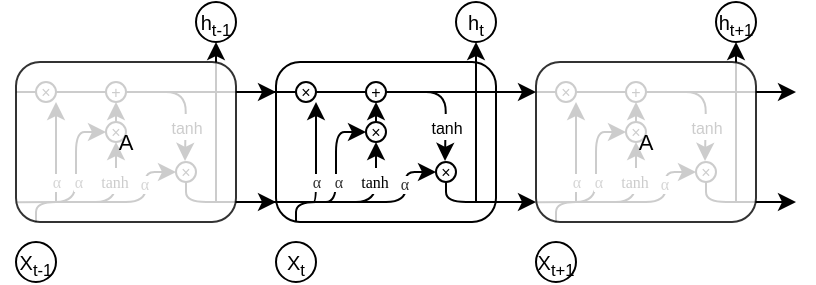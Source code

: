 <mxfile version="24.4.13" type="github">
  <diagram name="第 1 页" id="kUjQFi2gFqRMFwFWCwo2">
    <mxGraphModel dx="659" dy="349" grid="1" gridSize="10" guides="1" tooltips="1" connect="1" arrows="1" fold="1" page="1" pageScale="1" pageWidth="827" pageHeight="1169" math="0" shadow="0">
      <root>
        <mxCell id="0" />
        <mxCell id="1" parent="0" />
        <mxCell id="A7NagGQwC6V7m_j_qcYH-46" value="" style="rounded=1;whiteSpace=wrap;html=1;fillColor=none;" vertex="1" parent="1">
          <mxGeometry x="320" y="270" width="110" height="80" as="geometry" />
        </mxCell>
        <mxCell id="A7NagGQwC6V7m_j_qcYH-22" value="" style="endArrow=classic;html=1;rounded=1;curved=0;fontSize=8;fontFamily=Times New Roman;" edge="1" parent="1">
          <mxGeometry width="50" height="50" relative="1" as="geometry">
            <mxPoint x="340" y="340" as="sourcePoint" />
            <mxPoint x="340" y="290" as="targetPoint" />
            <Array as="points">
              <mxPoint x="310" y="340" />
              <mxPoint x="335" y="340" />
              <mxPoint x="340" y="340" />
            </Array>
          </mxGeometry>
        </mxCell>
        <mxCell id="A7NagGQwC6V7m_j_qcYH-26" value="&lt;span style=&quot;color: rgb(51, 51, 51); font-size: 8px; text-align: start; text-wrap: wrap;&quot;&gt;α&lt;/span&gt;" style="edgeLabel;html=1;align=center;verticalAlign=middle;resizable=0;points=[];fontSize=8;fontFamily=Times New Roman;" vertex="1" connectable="0" parent="A7NagGQwC6V7m_j_qcYH-22">
          <mxGeometry x="0.239" y="1" relative="1" as="geometry">
            <mxPoint x="1" y="-2" as="offset" />
          </mxGeometry>
        </mxCell>
        <mxCell id="A7NagGQwC6V7m_j_qcYH-23" value="" style="endArrow=classic;html=1;rounded=1;curved=0;fontSize=8;fontFamily=Times New Roman;entryX=0;entryY=0.5;entryDx=0;entryDy=0;" edge="1" parent="1" target="A7NagGQwC6V7m_j_qcYH-32">
          <mxGeometry width="50" height="50" relative="1" as="geometry">
            <mxPoint x="340" y="340" as="sourcePoint" />
            <mxPoint x="370" y="310" as="targetPoint" />
            <Array as="points">
              <mxPoint x="350" y="340" />
              <mxPoint x="350" y="305" />
            </Array>
          </mxGeometry>
        </mxCell>
        <mxCell id="A7NagGQwC6V7m_j_qcYH-28" value="&lt;span style=&quot;color: rgb(51, 51, 51); font-size: 8px; text-align: start; text-wrap: wrap;&quot;&gt;α&lt;/span&gt;" style="edgeLabel;html=1;align=center;verticalAlign=middle;resizable=0;points=[];fontSize=8;fontFamily=Times New Roman;" vertex="1" connectable="0" parent="A7NagGQwC6V7m_j_qcYH-23">
          <mxGeometry x="-0.037" y="-1" relative="1" as="geometry">
            <mxPoint y="9" as="offset" />
          </mxGeometry>
        </mxCell>
        <mxCell id="A7NagGQwC6V7m_j_qcYH-24" value="" style="endArrow=classic;html=1;rounded=1;curved=0;fontSize=8;fontFamily=Times New Roman;" edge="1" parent="1" source="A7NagGQwC6V7m_j_qcYH-32">
          <mxGeometry width="50" height="50" relative="1" as="geometry">
            <mxPoint x="350" y="340" as="sourcePoint" />
            <mxPoint x="370" y="290" as="targetPoint" />
            <Array as="points" />
          </mxGeometry>
        </mxCell>
        <mxCell id="A7NagGQwC6V7m_j_qcYH-25" value="" style="endArrow=classic;html=1;rounded=1;curved=0;fontSize=8;fontFamily=Times New Roman;entryX=0;entryY=0.5;entryDx=0;entryDy=0;" edge="1" parent="1" target="A7NagGQwC6V7m_j_qcYH-38">
          <mxGeometry width="50" height="50" relative="1" as="geometry">
            <mxPoint x="330" y="350" as="sourcePoint" />
            <mxPoint x="405" y="320" as="targetPoint" />
            <Array as="points">
              <mxPoint x="330" y="340" />
              <mxPoint x="385" y="340" />
              <mxPoint x="385" y="325" />
            </Array>
          </mxGeometry>
        </mxCell>
        <mxCell id="A7NagGQwC6V7m_j_qcYH-30" value="&lt;span style=&quot;color: rgb(51, 51, 51); font-size: 8px; text-align: start; text-wrap: wrap;&quot;&gt;α&lt;/span&gt;" style="edgeLabel;html=1;align=center;verticalAlign=middle;resizable=0;points=[];fontSize=8;fontFamily=Times New Roman;" vertex="1" connectable="0" parent="A7NagGQwC6V7m_j_qcYH-25">
          <mxGeometry x="0.343" y="1" relative="1" as="geometry">
            <mxPoint y="-8" as="offset" />
          </mxGeometry>
        </mxCell>
        <mxCell id="A7NagGQwC6V7m_j_qcYH-32" value="×" style="ellipse;whiteSpace=wrap;html=1;aspect=fixed;fontSize=8;" vertex="1" parent="1">
          <mxGeometry x="365" y="300" width="10" height="10" as="geometry" />
        </mxCell>
        <mxCell id="A7NagGQwC6V7m_j_qcYH-33" value="" style="endArrow=classic;html=1;rounded=1;curved=0;fontSize=8;fontFamily=Times New Roman;" edge="1" parent="1" target="A7NagGQwC6V7m_j_qcYH-32">
          <mxGeometry width="50" height="50" relative="1" as="geometry">
            <mxPoint x="350" y="340" as="sourcePoint" />
            <mxPoint x="370" y="290" as="targetPoint" />
            <Array as="points">
              <mxPoint x="370" y="340" />
            </Array>
          </mxGeometry>
        </mxCell>
        <mxCell id="A7NagGQwC6V7m_j_qcYH-37" value="&lt;span style=&quot;font-family: &amp;quot;Times New Roman&amp;quot;; font-size: 8px;&quot;&gt;tanh&lt;/span&gt;" style="edgeLabel;html=1;align=center;verticalAlign=middle;resizable=0;points=[];" vertex="1" connectable="0" parent="A7NagGQwC6V7m_j_qcYH-33">
          <mxGeometry x="0.254" y="1" relative="1" as="geometry">
            <mxPoint as="offset" />
          </mxGeometry>
        </mxCell>
        <mxCell id="A7NagGQwC6V7m_j_qcYH-38" value="×" style="ellipse;whiteSpace=wrap;html=1;aspect=fixed;fontSize=8;" vertex="1" parent="1">
          <mxGeometry x="400" y="320" width="10" height="10" as="geometry" />
        </mxCell>
        <mxCell id="A7NagGQwC6V7m_j_qcYH-39" value="" style="endArrow=classic;html=1;rounded=1;entryX=0.451;entryY=-0.053;entryDx=0;entryDy=0;entryPerimeter=0;curved=0;" edge="1" parent="1" source="A7NagGQwC6V7m_j_qcYH-47" target="A7NagGQwC6V7m_j_qcYH-38">
          <mxGeometry width="50" height="50" relative="1" as="geometry">
            <mxPoint x="320" y="290" as="sourcePoint" />
            <mxPoint x="450" y="285" as="targetPoint" />
            <Array as="points">
              <mxPoint x="405" y="285" />
            </Array>
          </mxGeometry>
        </mxCell>
        <mxCell id="A7NagGQwC6V7m_j_qcYH-51" value="&lt;span style=&quot;font-size: 8px;&quot;&gt;tanh&lt;/span&gt;" style="edgeLabel;html=1;align=center;verticalAlign=middle;resizable=0;points=[];" vertex="1" connectable="0" parent="A7NagGQwC6V7m_j_qcYH-39">
          <mxGeometry x="0.639" relative="1" as="geometry">
            <mxPoint as="offset" />
          </mxGeometry>
        </mxCell>
        <mxCell id="A7NagGQwC6V7m_j_qcYH-40" value="" style="endArrow=classic;html=1;rounded=0;exitX=1;exitY=0.5;exitDx=0;exitDy=0;" edge="1" parent="1" source="A7NagGQwC6V7m_j_qcYH-49">
          <mxGeometry width="50" height="50" relative="1" as="geometry">
            <mxPoint x="400" y="280.79" as="sourcePoint" />
            <mxPoint x="450" y="285" as="targetPoint" />
          </mxGeometry>
        </mxCell>
        <mxCell id="A7NagGQwC6V7m_j_qcYH-44" value="" style="endArrow=classic;html=1;rounded=1;exitX=0.5;exitY=1;exitDx=0;exitDy=0;curved=0;" edge="1" parent="1" source="A7NagGQwC6V7m_j_qcYH-38">
          <mxGeometry width="50" height="50" relative="1" as="geometry">
            <mxPoint x="260" y="320" as="sourcePoint" />
            <mxPoint x="450" y="340" as="targetPoint" />
            <Array as="points">
              <mxPoint x="405" y="340" />
            </Array>
          </mxGeometry>
        </mxCell>
        <mxCell id="A7NagGQwC6V7m_j_qcYH-45" value="" style="endArrow=classic;html=1;rounded=0;" edge="1" parent="1">
          <mxGeometry width="50" height="50" relative="1" as="geometry">
            <mxPoint x="420" y="340" as="sourcePoint" />
            <mxPoint x="420" y="260" as="targetPoint" />
          </mxGeometry>
        </mxCell>
        <mxCell id="A7NagGQwC6V7m_j_qcYH-47" value="×" style="ellipse;whiteSpace=wrap;html=1;aspect=fixed;fontSize=8;" vertex="1" parent="1">
          <mxGeometry x="330" y="280" width="10" height="10" as="geometry" />
        </mxCell>
        <mxCell id="A7NagGQwC6V7m_j_qcYH-49" value="+" style="ellipse;whiteSpace=wrap;html=1;aspect=fixed;fontSize=8;" vertex="1" parent="1">
          <mxGeometry x="365" y="280" width="10" height="10" as="geometry" />
        </mxCell>
        <mxCell id="A7NagGQwC6V7m_j_qcYH-50" value="" style="endArrow=none;html=1;rounded=0;exitX=0;exitY=0.5;exitDx=0;exitDy=0;" edge="1" parent="1" source="A7NagGQwC6V7m_j_qcYH-47">
          <mxGeometry width="50" height="50" relative="1" as="geometry">
            <mxPoint x="340" y="290" as="sourcePoint" />
            <mxPoint x="310" y="285" as="targetPoint" />
          </mxGeometry>
        </mxCell>
        <mxCell id="A7NagGQwC6V7m_j_qcYH-52" value="&lt;font style=&quot;font-size: 10px;&quot;&gt;X&lt;sub&gt;t&lt;/sub&gt;&lt;/font&gt;" style="ellipse;whiteSpace=wrap;html=1;aspect=fixed;" vertex="1" parent="1">
          <mxGeometry x="320" y="360" width="20" height="20" as="geometry" />
        </mxCell>
        <mxCell id="A7NagGQwC6V7m_j_qcYH-53" value="&lt;font style=&quot;font-size: 10px;&quot;&gt;h&lt;sub&gt;t&lt;/sub&gt;&lt;/font&gt;" style="ellipse;whiteSpace=wrap;html=1;aspect=fixed;" vertex="1" parent="1">
          <mxGeometry x="410" y="240" width="20" height="20" as="geometry" />
        </mxCell>
        <mxCell id="A7NagGQwC6V7m_j_qcYH-100" value="" style="endArrow=classic;html=1;rounded=1;curved=0;fontSize=8;fontFamily=Times New Roman;" edge="1" parent="1">
          <mxGeometry width="50" height="50" relative="1" as="geometry">
            <mxPoint x="210" y="340" as="sourcePoint" />
            <mxPoint x="210" y="290" as="targetPoint" />
            <Array as="points" />
          </mxGeometry>
        </mxCell>
        <mxCell id="A7NagGQwC6V7m_j_qcYH-101" value="&lt;span style=&quot;color: rgb(51, 51, 51); font-size: 8px; text-align: start; text-wrap: wrap;&quot;&gt;α&lt;/span&gt;" style="edgeLabel;html=1;align=center;verticalAlign=middle;resizable=0;points=[];fontSize=8;fontFamily=Times New Roman;" vertex="1" connectable="0" parent="A7NagGQwC6V7m_j_qcYH-100">
          <mxGeometry x="0.239" y="1" relative="1" as="geometry">
            <mxPoint x="1" y="21" as="offset" />
          </mxGeometry>
        </mxCell>
        <mxCell id="A7NagGQwC6V7m_j_qcYH-102" value="" style="endArrow=classic;html=1;rounded=1;curved=0;fontSize=8;fontFamily=Times New Roman;entryX=0;entryY=0.5;entryDx=0;entryDy=0;exitX=0.004;exitY=0.876;exitDx=0;exitDy=0;exitPerimeter=0;" edge="1" parent="1" target="A7NagGQwC6V7m_j_qcYH-107" source="A7NagGQwC6V7m_j_qcYH-99">
          <mxGeometry width="50" height="50" relative="1" as="geometry">
            <mxPoint x="210" y="340" as="sourcePoint" />
            <mxPoint x="240" y="310" as="targetPoint" />
            <Array as="points">
              <mxPoint x="220" y="340" />
              <mxPoint x="220" y="305" />
            </Array>
          </mxGeometry>
        </mxCell>
        <mxCell id="A7NagGQwC6V7m_j_qcYH-103" value="&lt;span style=&quot;color: rgb(51, 51, 51); font-size: 8px; text-align: start; text-wrap: wrap;&quot;&gt;α&lt;/span&gt;" style="edgeLabel;html=1;align=center;verticalAlign=middle;resizable=0;points=[];fontSize=8;fontFamily=Times New Roman;" vertex="1" connectable="0" parent="A7NagGQwC6V7m_j_qcYH-102">
          <mxGeometry x="-0.037" y="-1" relative="1" as="geometry">
            <mxPoint y="-1" as="offset" />
          </mxGeometry>
        </mxCell>
        <mxCell id="A7NagGQwC6V7m_j_qcYH-104" value="" style="endArrow=classic;html=1;rounded=1;curved=0;fontSize=8;fontFamily=Times New Roman;" edge="1" parent="1" source="A7NagGQwC6V7m_j_qcYH-107">
          <mxGeometry width="50" height="50" relative="1" as="geometry">
            <mxPoint x="220" y="340" as="sourcePoint" />
            <mxPoint x="240" y="290" as="targetPoint" />
            <Array as="points" />
          </mxGeometry>
        </mxCell>
        <mxCell id="A7NagGQwC6V7m_j_qcYH-105" value="" style="endArrow=classic;html=1;rounded=1;curved=0;fontSize=8;fontFamily=Times New Roman;entryX=0;entryY=0.5;entryDx=0;entryDy=0;" edge="1" parent="1" target="A7NagGQwC6V7m_j_qcYH-110">
          <mxGeometry width="50" height="50" relative="1" as="geometry">
            <mxPoint x="200" y="350" as="sourcePoint" />
            <mxPoint x="275" y="320" as="targetPoint" />
            <Array as="points">
              <mxPoint x="200" y="340" />
              <mxPoint x="255" y="340" />
              <mxPoint x="255" y="325" />
            </Array>
          </mxGeometry>
        </mxCell>
        <mxCell id="A7NagGQwC6V7m_j_qcYH-106" value="&lt;span style=&quot;color: rgb(51, 51, 51); font-size: 8px; text-align: start; text-wrap: wrap;&quot;&gt;α&lt;/span&gt;" style="edgeLabel;html=1;align=center;verticalAlign=middle;resizable=0;points=[];fontSize=8;fontFamily=Times New Roman;" vertex="1" connectable="0" parent="A7NagGQwC6V7m_j_qcYH-105">
          <mxGeometry x="0.343" y="1" relative="1" as="geometry">
            <mxPoint y="-8" as="offset" />
          </mxGeometry>
        </mxCell>
        <mxCell id="A7NagGQwC6V7m_j_qcYH-107" value="×" style="ellipse;whiteSpace=wrap;html=1;aspect=fixed;fontSize=8;" vertex="1" parent="1">
          <mxGeometry x="235" y="300" width="10" height="10" as="geometry" />
        </mxCell>
        <mxCell id="A7NagGQwC6V7m_j_qcYH-108" value="" style="endArrow=classic;html=1;rounded=1;curved=0;fontSize=8;fontFamily=Times New Roman;" edge="1" parent="1" target="A7NagGQwC6V7m_j_qcYH-107">
          <mxGeometry width="50" height="50" relative="1" as="geometry">
            <mxPoint x="220" y="340" as="sourcePoint" />
            <mxPoint x="240" y="290" as="targetPoint" />
            <Array as="points">
              <mxPoint x="240" y="340" />
            </Array>
          </mxGeometry>
        </mxCell>
        <mxCell id="A7NagGQwC6V7m_j_qcYH-109" value="&lt;span style=&quot;font-family: &amp;quot;Times New Roman&amp;quot;; font-size: 8px;&quot;&gt;tanh&lt;/span&gt;" style="edgeLabel;html=1;align=center;verticalAlign=middle;resizable=0;points=[];" vertex="1" connectable="0" parent="A7NagGQwC6V7m_j_qcYH-108">
          <mxGeometry x="0.254" y="1" relative="1" as="geometry">
            <mxPoint as="offset" />
          </mxGeometry>
        </mxCell>
        <mxCell id="A7NagGQwC6V7m_j_qcYH-110" value="×" style="ellipse;whiteSpace=wrap;html=1;aspect=fixed;fontSize=8;" vertex="1" parent="1">
          <mxGeometry x="270" y="320" width="10" height="10" as="geometry" />
        </mxCell>
        <mxCell id="A7NagGQwC6V7m_j_qcYH-111" value="" style="endArrow=classic;html=1;rounded=1;entryX=0.451;entryY=-0.053;entryDx=0;entryDy=0;entryPerimeter=0;curved=0;" edge="1" parent="1" source="A7NagGQwC6V7m_j_qcYH-116" target="A7NagGQwC6V7m_j_qcYH-110">
          <mxGeometry width="50" height="50" relative="1" as="geometry">
            <mxPoint x="190" y="290" as="sourcePoint" />
            <mxPoint x="320" y="285" as="targetPoint" />
            <Array as="points">
              <mxPoint x="275" y="285" />
            </Array>
          </mxGeometry>
        </mxCell>
        <mxCell id="A7NagGQwC6V7m_j_qcYH-112" value="&lt;span style=&quot;font-size: 8px;&quot;&gt;tanh&lt;/span&gt;" style="edgeLabel;html=1;align=center;verticalAlign=middle;resizable=0;points=[];" vertex="1" connectable="0" parent="A7NagGQwC6V7m_j_qcYH-111">
          <mxGeometry x="0.639" relative="1" as="geometry">
            <mxPoint as="offset" />
          </mxGeometry>
        </mxCell>
        <mxCell id="A7NagGQwC6V7m_j_qcYH-113" value="" style="endArrow=classic;html=1;rounded=0;exitX=1;exitY=0.5;exitDx=0;exitDy=0;" edge="1" parent="1" source="A7NagGQwC6V7m_j_qcYH-117">
          <mxGeometry width="50" height="50" relative="1" as="geometry">
            <mxPoint x="270" y="280.79" as="sourcePoint" />
            <mxPoint x="320" y="285" as="targetPoint" />
          </mxGeometry>
        </mxCell>
        <mxCell id="A7NagGQwC6V7m_j_qcYH-114" value="" style="endArrow=classic;html=1;rounded=1;exitX=0.5;exitY=1;exitDx=0;exitDy=0;curved=0;" edge="1" parent="1" source="A7NagGQwC6V7m_j_qcYH-110">
          <mxGeometry width="50" height="50" relative="1" as="geometry">
            <mxPoint x="130" y="320" as="sourcePoint" />
            <mxPoint x="320" y="340" as="targetPoint" />
            <Array as="points">
              <mxPoint x="275" y="340" />
            </Array>
          </mxGeometry>
        </mxCell>
        <mxCell id="A7NagGQwC6V7m_j_qcYH-115" value="" style="endArrow=classic;html=1;rounded=0;" edge="1" parent="1">
          <mxGeometry width="50" height="50" relative="1" as="geometry">
            <mxPoint x="290" y="340" as="sourcePoint" />
            <mxPoint x="290" y="260" as="targetPoint" />
          </mxGeometry>
        </mxCell>
        <mxCell id="A7NagGQwC6V7m_j_qcYH-116" value="×" style="ellipse;whiteSpace=wrap;html=1;aspect=fixed;fontSize=8;" vertex="1" parent="1">
          <mxGeometry x="200" y="280" width="10" height="10" as="geometry" />
        </mxCell>
        <mxCell id="A7NagGQwC6V7m_j_qcYH-117" value="+" style="ellipse;whiteSpace=wrap;html=1;aspect=fixed;fontSize=8;" vertex="1" parent="1">
          <mxGeometry x="235" y="280" width="10" height="10" as="geometry" />
        </mxCell>
        <mxCell id="A7NagGQwC6V7m_j_qcYH-118" value="" style="endArrow=none;html=1;rounded=0;exitX=0;exitY=0.5;exitDx=0;exitDy=0;" edge="1" parent="1" source="A7NagGQwC6V7m_j_qcYH-116">
          <mxGeometry width="50" height="50" relative="1" as="geometry">
            <mxPoint x="210" y="290" as="sourcePoint" />
            <mxPoint x="190" y="285" as="targetPoint" />
          </mxGeometry>
        </mxCell>
        <mxCell id="A7NagGQwC6V7m_j_qcYH-119" value="&lt;font style=&quot;font-size: 10px;&quot;&gt;X&lt;sub&gt;t-1&lt;/sub&gt;&lt;/font&gt;" style="ellipse;whiteSpace=wrap;html=1;aspect=fixed;" vertex="1" parent="1">
          <mxGeometry x="190" y="360" width="20" height="20" as="geometry" />
        </mxCell>
        <mxCell id="A7NagGQwC6V7m_j_qcYH-120" value="&lt;font style=&quot;font-size: 10px;&quot;&gt;h&lt;sub&gt;t-1&lt;/sub&gt;&lt;/font&gt;" style="ellipse;whiteSpace=wrap;html=1;aspect=fixed;" vertex="1" parent="1">
          <mxGeometry x="280" y="240" width="20" height="20" as="geometry" />
        </mxCell>
        <mxCell id="A7NagGQwC6V7m_j_qcYH-99" value="&lt;font style=&quot;font-size: 11px;&quot;&gt;A&lt;/font&gt;" style="rounded=1;whiteSpace=wrap;html=1;opacity=80;" vertex="1" parent="1">
          <mxGeometry x="190" y="270" width="110" height="80" as="geometry" />
        </mxCell>
        <mxCell id="A7NagGQwC6V7m_j_qcYH-122" value="" style="endArrow=classic;html=1;rounded=1;curved=0;fontSize=8;fontFamily=Times New Roman;" edge="1" parent="1">
          <mxGeometry width="50" height="50" relative="1" as="geometry">
            <mxPoint x="470" y="340" as="sourcePoint" />
            <mxPoint x="470" y="290" as="targetPoint" />
            <Array as="points" />
          </mxGeometry>
        </mxCell>
        <mxCell id="A7NagGQwC6V7m_j_qcYH-123" value="&lt;span style=&quot;color: rgb(51, 51, 51); font-size: 8px; text-align: start; text-wrap: wrap;&quot;&gt;α&lt;/span&gt;" style="edgeLabel;html=1;align=center;verticalAlign=middle;resizable=0;points=[];fontSize=8;fontFamily=Times New Roman;" vertex="1" connectable="0" parent="A7NagGQwC6V7m_j_qcYH-122">
          <mxGeometry x="0.239" y="1" relative="1" as="geometry">
            <mxPoint x="1" y="21" as="offset" />
          </mxGeometry>
        </mxCell>
        <mxCell id="A7NagGQwC6V7m_j_qcYH-124" value="" style="endArrow=classic;html=1;rounded=1;curved=0;fontSize=8;fontFamily=Times New Roman;entryX=0;entryY=0.5;entryDx=0;entryDy=0;exitX=0.004;exitY=0.876;exitDx=0;exitDy=0;exitPerimeter=0;" edge="1" parent="1" source="A7NagGQwC6V7m_j_qcYH-143" target="A7NagGQwC6V7m_j_qcYH-129">
          <mxGeometry width="50" height="50" relative="1" as="geometry">
            <mxPoint x="470" y="340" as="sourcePoint" />
            <mxPoint x="500" y="310" as="targetPoint" />
            <Array as="points">
              <mxPoint x="480" y="340" />
              <mxPoint x="480" y="305" />
            </Array>
          </mxGeometry>
        </mxCell>
        <mxCell id="A7NagGQwC6V7m_j_qcYH-125" value="&lt;span style=&quot;color: rgb(51, 51, 51); font-size: 8px; text-align: start; text-wrap: wrap;&quot;&gt;α&lt;/span&gt;" style="edgeLabel;html=1;align=center;verticalAlign=middle;resizable=0;points=[];fontSize=8;fontFamily=Times New Roman;" vertex="1" connectable="0" parent="A7NagGQwC6V7m_j_qcYH-124">
          <mxGeometry x="-0.037" y="-1" relative="1" as="geometry">
            <mxPoint y="-1" as="offset" />
          </mxGeometry>
        </mxCell>
        <mxCell id="A7NagGQwC6V7m_j_qcYH-126" value="" style="endArrow=classic;html=1;rounded=1;curved=0;fontSize=8;fontFamily=Times New Roman;" edge="1" parent="1" source="A7NagGQwC6V7m_j_qcYH-129">
          <mxGeometry width="50" height="50" relative="1" as="geometry">
            <mxPoint x="480" y="340" as="sourcePoint" />
            <mxPoint x="500" y="290" as="targetPoint" />
            <Array as="points" />
          </mxGeometry>
        </mxCell>
        <mxCell id="A7NagGQwC6V7m_j_qcYH-127" value="" style="endArrow=classic;html=1;rounded=1;curved=0;fontSize=8;fontFamily=Times New Roman;entryX=0;entryY=0.5;entryDx=0;entryDy=0;" edge="1" parent="1" target="A7NagGQwC6V7m_j_qcYH-132">
          <mxGeometry width="50" height="50" relative="1" as="geometry">
            <mxPoint x="460" y="350" as="sourcePoint" />
            <mxPoint x="535" y="320" as="targetPoint" />
            <Array as="points">
              <mxPoint x="460" y="340" />
              <mxPoint x="515" y="340" />
              <mxPoint x="515" y="325" />
            </Array>
          </mxGeometry>
        </mxCell>
        <mxCell id="A7NagGQwC6V7m_j_qcYH-128" value="&lt;span style=&quot;color: rgb(51, 51, 51); font-size: 8px; text-align: start; text-wrap: wrap;&quot;&gt;α&lt;/span&gt;" style="edgeLabel;html=1;align=center;verticalAlign=middle;resizable=0;points=[];fontSize=8;fontFamily=Times New Roman;" vertex="1" connectable="0" parent="A7NagGQwC6V7m_j_qcYH-127">
          <mxGeometry x="0.343" y="1" relative="1" as="geometry">
            <mxPoint y="-8" as="offset" />
          </mxGeometry>
        </mxCell>
        <mxCell id="A7NagGQwC6V7m_j_qcYH-129" value="×" style="ellipse;whiteSpace=wrap;html=1;aspect=fixed;fontSize=8;" vertex="1" parent="1">
          <mxGeometry x="495" y="300" width="10" height="10" as="geometry" />
        </mxCell>
        <mxCell id="A7NagGQwC6V7m_j_qcYH-130" value="" style="endArrow=classic;html=1;rounded=1;curved=0;fontSize=8;fontFamily=Times New Roman;" edge="1" parent="1" target="A7NagGQwC6V7m_j_qcYH-129">
          <mxGeometry width="50" height="50" relative="1" as="geometry">
            <mxPoint x="480" y="340" as="sourcePoint" />
            <mxPoint x="500" y="290" as="targetPoint" />
            <Array as="points">
              <mxPoint x="500" y="340" />
            </Array>
          </mxGeometry>
        </mxCell>
        <mxCell id="A7NagGQwC6V7m_j_qcYH-131" value="&lt;span style=&quot;font-family: &amp;quot;Times New Roman&amp;quot;; font-size: 8px;&quot;&gt;tanh&lt;/span&gt;" style="edgeLabel;html=1;align=center;verticalAlign=middle;resizable=0;points=[];" vertex="1" connectable="0" parent="A7NagGQwC6V7m_j_qcYH-130">
          <mxGeometry x="0.254" y="1" relative="1" as="geometry">
            <mxPoint as="offset" />
          </mxGeometry>
        </mxCell>
        <mxCell id="A7NagGQwC6V7m_j_qcYH-132" value="×" style="ellipse;whiteSpace=wrap;html=1;aspect=fixed;fontSize=8;" vertex="1" parent="1">
          <mxGeometry x="530" y="320" width="10" height="10" as="geometry" />
        </mxCell>
        <mxCell id="A7NagGQwC6V7m_j_qcYH-133" value="" style="endArrow=classic;html=1;rounded=1;entryX=0.451;entryY=-0.053;entryDx=0;entryDy=0;entryPerimeter=0;curved=0;" edge="1" parent="1" source="A7NagGQwC6V7m_j_qcYH-138" target="A7NagGQwC6V7m_j_qcYH-132">
          <mxGeometry width="50" height="50" relative="1" as="geometry">
            <mxPoint x="450" y="290" as="sourcePoint" />
            <mxPoint x="580" y="285" as="targetPoint" />
            <Array as="points">
              <mxPoint x="535" y="285" />
            </Array>
          </mxGeometry>
        </mxCell>
        <mxCell id="A7NagGQwC6V7m_j_qcYH-134" value="&lt;span style=&quot;font-size: 8px;&quot;&gt;tanh&lt;/span&gt;" style="edgeLabel;html=1;align=center;verticalAlign=middle;resizable=0;points=[];" vertex="1" connectable="0" parent="A7NagGQwC6V7m_j_qcYH-133">
          <mxGeometry x="0.639" relative="1" as="geometry">
            <mxPoint as="offset" />
          </mxGeometry>
        </mxCell>
        <mxCell id="A7NagGQwC6V7m_j_qcYH-135" value="" style="endArrow=classic;html=1;rounded=0;exitX=1;exitY=0.5;exitDx=0;exitDy=0;" edge="1" parent="1" source="A7NagGQwC6V7m_j_qcYH-139">
          <mxGeometry width="50" height="50" relative="1" as="geometry">
            <mxPoint x="530" y="280.79" as="sourcePoint" />
            <mxPoint x="580" y="285" as="targetPoint" />
          </mxGeometry>
        </mxCell>
        <mxCell id="A7NagGQwC6V7m_j_qcYH-136" value="" style="endArrow=classic;html=1;rounded=1;exitX=0.5;exitY=1;exitDx=0;exitDy=0;curved=0;" edge="1" parent="1" source="A7NagGQwC6V7m_j_qcYH-132">
          <mxGeometry width="50" height="50" relative="1" as="geometry">
            <mxPoint x="390" y="320" as="sourcePoint" />
            <mxPoint x="580" y="340" as="targetPoint" />
            <Array as="points">
              <mxPoint x="535" y="340" />
            </Array>
          </mxGeometry>
        </mxCell>
        <mxCell id="A7NagGQwC6V7m_j_qcYH-137" value="" style="endArrow=classic;html=1;rounded=0;" edge="1" parent="1">
          <mxGeometry width="50" height="50" relative="1" as="geometry">
            <mxPoint x="550" y="340" as="sourcePoint" />
            <mxPoint x="550" y="260" as="targetPoint" />
          </mxGeometry>
        </mxCell>
        <mxCell id="A7NagGQwC6V7m_j_qcYH-138" value="×" style="ellipse;whiteSpace=wrap;html=1;aspect=fixed;fontSize=8;" vertex="1" parent="1">
          <mxGeometry x="460" y="280" width="10" height="10" as="geometry" />
        </mxCell>
        <mxCell id="A7NagGQwC6V7m_j_qcYH-139" value="+" style="ellipse;whiteSpace=wrap;html=1;aspect=fixed;fontSize=8;" vertex="1" parent="1">
          <mxGeometry x="495" y="280" width="10" height="10" as="geometry" />
        </mxCell>
        <mxCell id="A7NagGQwC6V7m_j_qcYH-140" value="" style="endArrow=none;html=1;rounded=0;exitX=0;exitY=0.5;exitDx=0;exitDy=0;" edge="1" parent="1" source="A7NagGQwC6V7m_j_qcYH-138">
          <mxGeometry width="50" height="50" relative="1" as="geometry">
            <mxPoint x="470" y="290" as="sourcePoint" />
            <mxPoint x="450" y="285" as="targetPoint" />
          </mxGeometry>
        </mxCell>
        <mxCell id="A7NagGQwC6V7m_j_qcYH-141" value="&lt;font style=&quot;font-size: 10px;&quot;&gt;X&lt;sub&gt;t+1&lt;/sub&gt;&lt;/font&gt;" style="ellipse;whiteSpace=wrap;html=1;aspect=fixed;" vertex="1" parent="1">
          <mxGeometry x="450" y="360" width="20" height="20" as="geometry" />
        </mxCell>
        <mxCell id="A7NagGQwC6V7m_j_qcYH-142" value="&lt;font style=&quot;font-size: 10px;&quot;&gt;h&lt;sub&gt;t+1&lt;/sub&gt;&lt;/font&gt;" style="ellipse;whiteSpace=wrap;html=1;aspect=fixed;" vertex="1" parent="1">
          <mxGeometry x="540" y="240" width="20" height="20" as="geometry" />
        </mxCell>
        <mxCell id="A7NagGQwC6V7m_j_qcYH-143" value="&lt;font style=&quot;font-size: 11px;&quot;&gt;A&lt;/font&gt;" style="rounded=1;whiteSpace=wrap;html=1;opacity=80;" vertex="1" parent="1">
          <mxGeometry x="450" y="270" width="110" height="80" as="geometry" />
        </mxCell>
      </root>
    </mxGraphModel>
  </diagram>
</mxfile>
